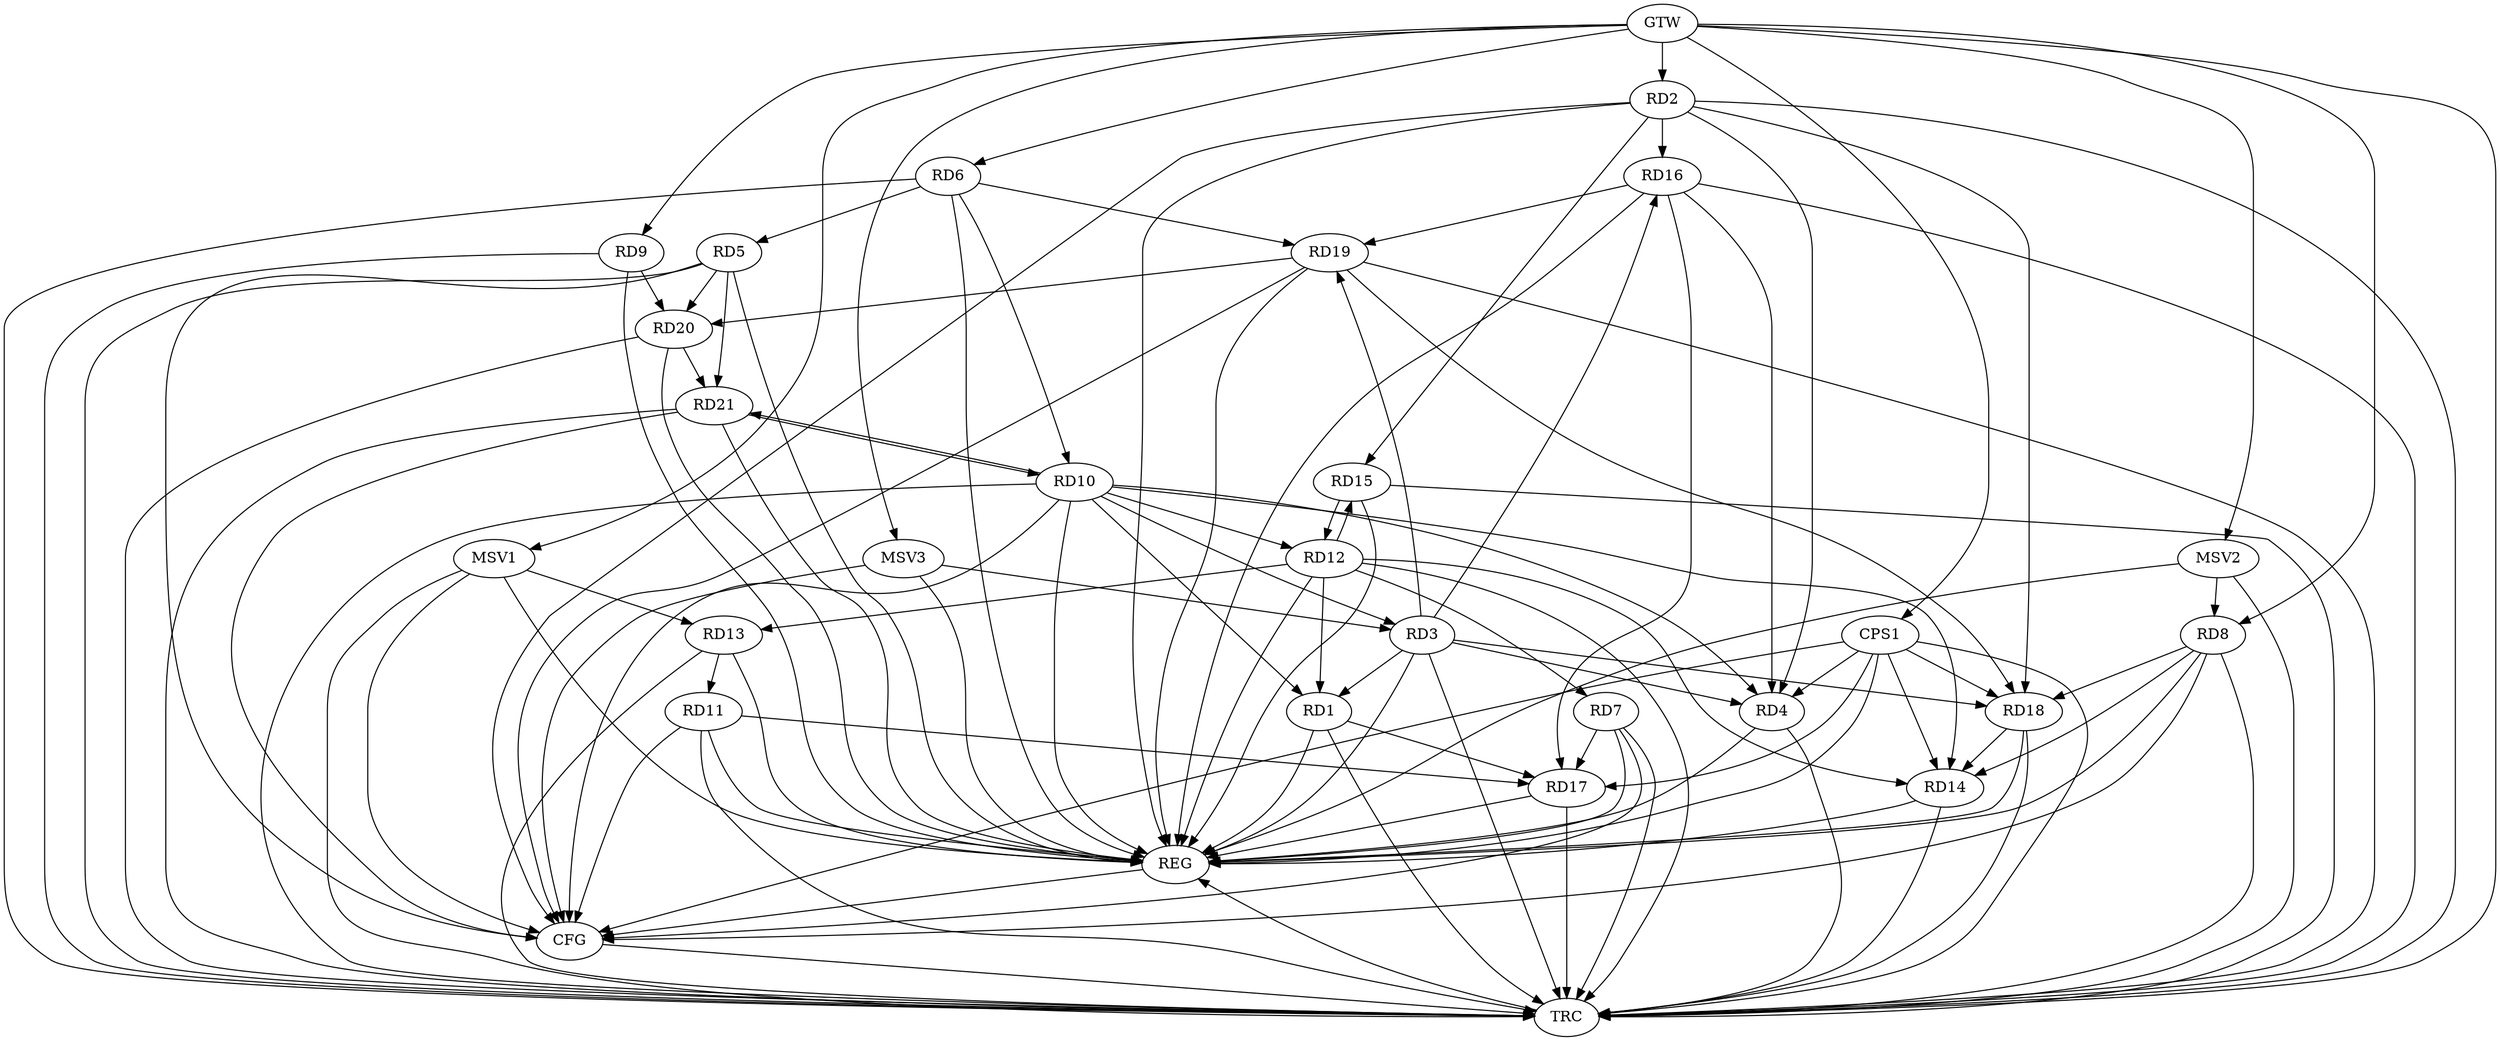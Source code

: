 strict digraph G {
  RD1 [ label="RD1" ];
  RD2 [ label="RD2" ];
  RD3 [ label="RD3" ];
  RD4 [ label="RD4" ];
  RD5 [ label="RD5" ];
  RD6 [ label="RD6" ];
  RD7 [ label="RD7" ];
  RD8 [ label="RD8" ];
  RD9 [ label="RD9" ];
  RD10 [ label="RD10" ];
  RD11 [ label="RD11" ];
  RD12 [ label="RD12" ];
  RD13 [ label="RD13" ];
  RD14 [ label="RD14" ];
  RD15 [ label="RD15" ];
  RD16 [ label="RD16" ];
  RD17 [ label="RD17" ];
  RD18 [ label="RD18" ];
  RD19 [ label="RD19" ];
  RD20 [ label="RD20" ];
  RD21 [ label="RD21" ];
  CPS1 [ label="CPS1" ];
  GTW [ label="GTW" ];
  REG [ label="REG" ];
  CFG [ label="CFG" ];
  TRC [ label="TRC" ];
  MSV1 [ label="MSV1" ];
  MSV2 [ label="MSV2" ];
  MSV3 [ label="MSV3" ];
  RD3 -> RD1;
  RD10 -> RD1;
  RD12 -> RD1;
  RD1 -> RD17;
  RD2 -> RD4;
  RD2 -> RD15;
  RD2 -> RD16;
  RD2 -> RD18;
  RD3 -> RD4;
  RD10 -> RD3;
  RD3 -> RD16;
  RD3 -> RD18;
  RD3 -> RD19;
  RD10 -> RD4;
  RD16 -> RD4;
  RD6 -> RD5;
  RD5 -> RD20;
  RD5 -> RD21;
  RD6 -> RD10;
  RD6 -> RD19;
  RD12 -> RD7;
  RD7 -> RD17;
  RD8 -> RD14;
  RD8 -> RD18;
  RD9 -> RD20;
  RD10 -> RD12;
  RD10 -> RD14;
  RD10 -> RD21;
  RD21 -> RD10;
  RD13 -> RD11;
  RD11 -> RD17;
  RD12 -> RD13;
  RD12 -> RD14;
  RD12 -> RD15;
  RD15 -> RD12;
  RD18 -> RD14;
  RD16 -> RD17;
  RD16 -> RD19;
  RD19 -> RD18;
  RD19 -> RD20;
  RD20 -> RD21;
  CPS1 -> RD4;
  CPS1 -> RD14;
  CPS1 -> RD17;
  CPS1 -> RD18;
  GTW -> RD2;
  GTW -> RD6;
  GTW -> RD8;
  GTW -> RD9;
  GTW -> CPS1;
  RD1 -> REG;
  RD2 -> REG;
  RD3 -> REG;
  RD4 -> REG;
  RD5 -> REG;
  RD6 -> REG;
  RD7 -> REG;
  RD8 -> REG;
  RD9 -> REG;
  RD10 -> REG;
  RD11 -> REG;
  RD12 -> REG;
  RD13 -> REG;
  RD14 -> REG;
  RD15 -> REG;
  RD16 -> REG;
  RD17 -> REG;
  RD18 -> REG;
  RD19 -> REG;
  RD20 -> REG;
  RD21 -> REG;
  CPS1 -> REG;
  RD5 -> CFG;
  RD21 -> CFG;
  CPS1 -> CFG;
  RD10 -> CFG;
  RD7 -> CFG;
  RD8 -> CFG;
  RD11 -> CFG;
  RD2 -> CFG;
  RD19 -> CFG;
  REG -> CFG;
  RD1 -> TRC;
  RD2 -> TRC;
  RD3 -> TRC;
  RD4 -> TRC;
  RD5 -> TRC;
  RD6 -> TRC;
  RD7 -> TRC;
  RD8 -> TRC;
  RD9 -> TRC;
  RD10 -> TRC;
  RD11 -> TRC;
  RD12 -> TRC;
  RD13 -> TRC;
  RD14 -> TRC;
  RD15 -> TRC;
  RD16 -> TRC;
  RD17 -> TRC;
  RD18 -> TRC;
  RD19 -> TRC;
  RD20 -> TRC;
  RD21 -> TRC;
  CPS1 -> TRC;
  GTW -> TRC;
  CFG -> TRC;
  TRC -> REG;
  MSV1 -> RD13;
  GTW -> MSV1;
  MSV1 -> REG;
  MSV1 -> TRC;
  MSV1 -> CFG;
  MSV2 -> RD8;
  GTW -> MSV2;
  MSV2 -> REG;
  MSV2 -> TRC;
  MSV3 -> RD3;
  GTW -> MSV3;
  MSV3 -> REG;
  MSV3 -> CFG;
}
